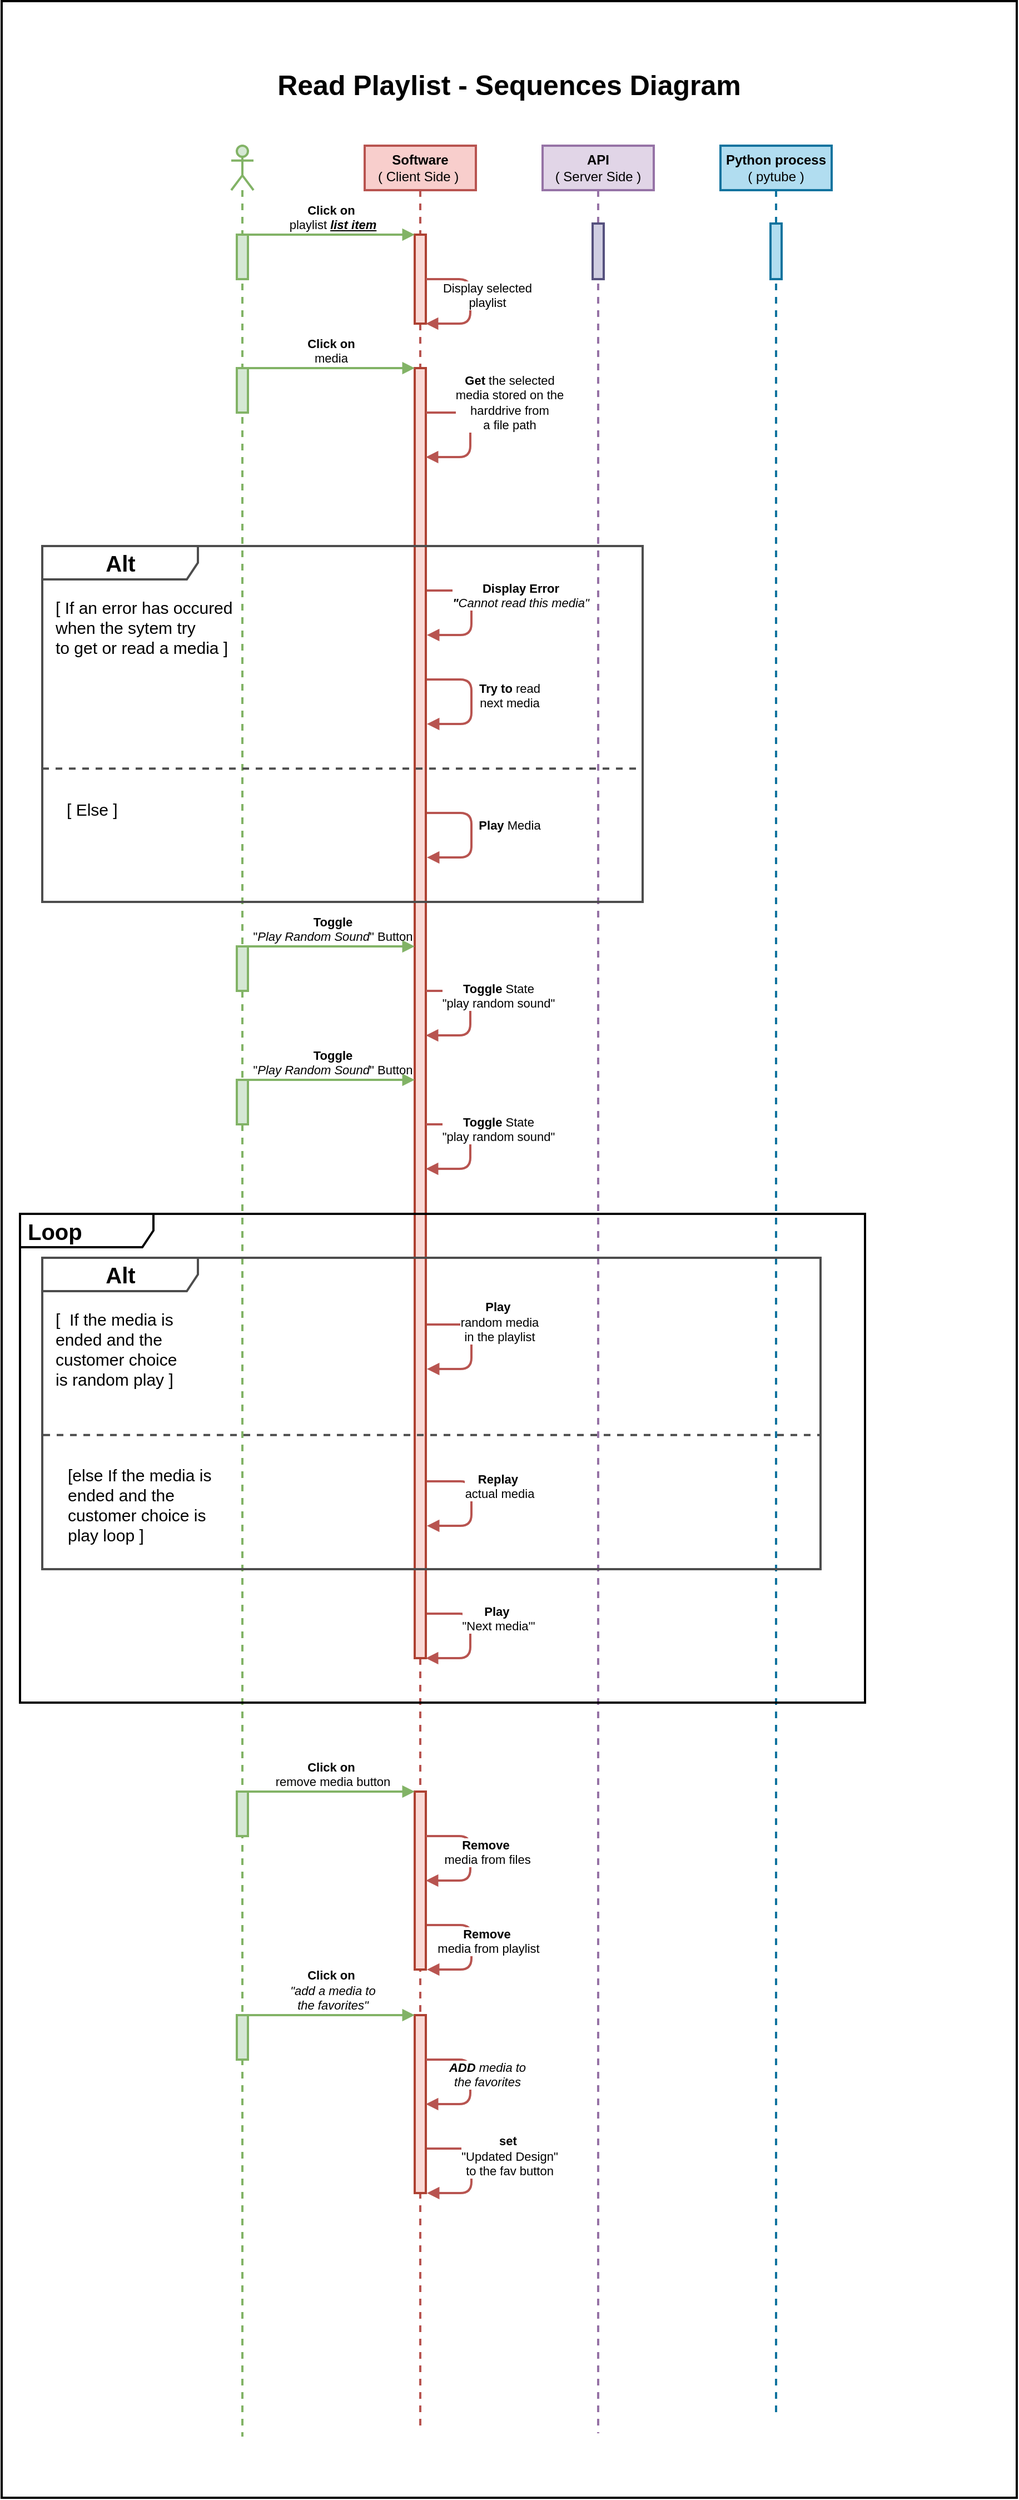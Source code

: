 <mxfile>
    <diagram id="mEegcNPy--BJA5f4KESG" name="Page-1">
        <mxGraphModel dx="3370" dy="3028" grid="0" gridSize="10" guides="1" tooltips="1" connect="1" arrows="1" fold="1" page="1" pageScale="1" pageWidth="850" pageHeight="1100" background="#ffffff" math="0" shadow="0">
            <root>
                <mxCell id="0"/>
                <mxCell id="1" parent="0"/>
                <mxCell id="75" value="" style="rounded=0;whiteSpace=wrap;html=1;fontSize=20;fontColor=#000000;strokeColor=#000000;strokeWidth=2;fillColor=none;" vertex="1" parent="1">
                    <mxGeometry x="-56.5" y="-10" width="913" height="2245" as="geometry"/>
                </mxCell>
                <mxCell id="2" value="" style="shape=umlLifeline;participant=umlActor;perimeter=lifelinePerimeter;whiteSpace=wrap;html=1;container=0;collapsible=0;recursiveResize=0;verticalAlign=top;spacingTop=36;outlineConnect=0;strokeWidth=2;strokeColor=#82b366;fillColor=#d5e8d4;" parent="1" vertex="1">
                    <mxGeometry x="150" y="120" width="20" height="2060" as="geometry"/>
                </mxCell>
                <mxCell id="3" value="&lt;b&gt;Software&lt;/b&gt;&lt;br&gt;( Client Side )&amp;nbsp;" style="shape=umlLifeline;perimeter=lifelinePerimeter;whiteSpace=wrap;html=1;container=1;collapsible=0;recursiveResize=0;outlineConnect=0;strokeColor=#b85450;strokeWidth=2;fillColor=#f8cecc;fontColor=#000000;" parent="1" vertex="1">
                    <mxGeometry x="270" y="120" width="100" height="2052" as="geometry"/>
                </mxCell>
                <mxCell id="4" value="" style="html=1;points=[];perimeter=orthogonalPerimeter;strokeColor=#ae4132;strokeWidth=2;fillColor=#fad9d5;" parent="3" vertex="1">
                    <mxGeometry x="45" y="80" width="10" height="80" as="geometry"/>
                </mxCell>
                <mxCell id="26" value="Display selected&lt;br&gt;playlist" style="html=1;verticalAlign=bottom;endArrow=block;fontColor=#000000;labelBackgroundColor=#FFFFFF;strokeWidth=2;fillColor=#f8cecc;strokeColor=#b85450;" parent="3" edge="1">
                    <mxGeometry x="0.167" y="15" width="80" relative="1" as="geometry">
                        <mxPoint x="55" y="120" as="sourcePoint"/>
                        <mxPoint x="55" y="160" as="targetPoint"/>
                        <Array as="points">
                            <mxPoint x="95" y="120"/>
                            <mxPoint x="95" y="160"/>
                        </Array>
                        <mxPoint as="offset"/>
                    </mxGeometry>
                </mxCell>
                <mxCell id="63" value="&lt;b&gt;Play&amp;nbsp;&lt;/b&gt;&lt;br&gt;&quot;Next media'&quot;" style="html=1;verticalAlign=bottom;endArrow=block;fontColor=#000000;labelBackgroundColor=#FFFFFF;strokeWidth=2;fillColor=#f8cecc;strokeColor=#b85450;" edge="1" parent="3">
                    <mxGeometry y="25" width="80" relative="1" as="geometry">
                        <mxPoint x="55" y="1320" as="sourcePoint"/>
                        <mxPoint x="55" y="1360" as="targetPoint"/>
                        <Array as="points">
                            <mxPoint x="95" y="1320"/>
                            <mxPoint x="95" y="1360"/>
                        </Array>
                        <mxPoint as="offset"/>
                    </mxGeometry>
                </mxCell>
                <mxCell id="69" value="&lt;b&gt;Remove&amp;nbsp;&lt;br&gt;&lt;/b&gt;media from playlist" style="html=1;verticalAlign=bottom;endArrow=block;fontColor=#000000;labelBackgroundColor=#FFFFFF;strokeWidth=2;fillColor=#f8cecc;strokeColor=#b85450;" edge="1" parent="3">
                    <mxGeometry x="0.167" y="15" width="80" relative="1" as="geometry">
                        <mxPoint x="56.0" y="1600" as="sourcePoint"/>
                        <mxPoint x="56.0" y="1640" as="targetPoint"/>
                        <Array as="points">
                            <mxPoint x="96" y="1600"/>
                            <mxPoint x="96" y="1640"/>
                        </Array>
                        <mxPoint as="offset"/>
                    </mxGeometry>
                </mxCell>
                <mxCell id="5" value="&lt;b&gt;API&lt;/b&gt;&lt;br&gt;( Server Side )" style="shape=umlLifeline;perimeter=lifelinePerimeter;whiteSpace=wrap;html=1;container=1;collapsible=0;recursiveResize=0;outlineConnect=0;strokeColor=#9673a6;strokeWidth=2;fillColor=#e1d5e7;fontColor=#000000;" parent="1" vertex="1">
                    <mxGeometry x="430" y="120" width="100" height="2057" as="geometry"/>
                </mxCell>
                <mxCell id="6" value="" style="html=1;points=[];perimeter=orthogonalPerimeter;strokeColor=#56517e;strokeWidth=2;fillColor=#d0cee2;" parent="5" vertex="1">
                    <mxGeometry x="45" y="70" width="10" height="50" as="geometry"/>
                </mxCell>
                <mxCell id="7" value="&lt;b&gt;Python process&lt;/b&gt;&lt;br&gt;( pytube )" style="shape=umlLifeline;perimeter=lifelinePerimeter;whiteSpace=wrap;html=1;container=1;collapsible=0;recursiveResize=0;outlineConnect=0;strokeColor=#10739e;strokeWidth=2;fillColor=#b1ddf0;fontColor=#000000;" parent="1" vertex="1">
                    <mxGeometry x="590" y="120" width="100" height="2044" as="geometry"/>
                </mxCell>
                <mxCell id="8" value="" style="html=1;points=[];perimeter=orthogonalPerimeter;strokeColor=#10739e;strokeWidth=2;fillColor=#b1ddf0;" parent="7" vertex="1">
                    <mxGeometry x="45" y="70" width="10" height="50" as="geometry"/>
                </mxCell>
                <mxCell id="19" value="Read Playlist - Sequences Diagram" style="text;align=center;fontStyle=1;verticalAlign=middle;spacingLeft=3;spacingRight=3;strokeColor=none;rotatable=0;points=[[0,0.5],[1,0.5]];portConstraint=eastwest;fontColor=#000000;fontSize=25;" parent="1" vertex="1">
                    <mxGeometry x="360" y="50" width="80" height="26" as="geometry"/>
                </mxCell>
                <mxCell id="23" value="" style="html=1;points=[];perimeter=orthogonalPerimeter;strokeColor=#82b366;strokeWidth=2;fillColor=#d5e8d4;" parent="1" vertex="1">
                    <mxGeometry x="155" y="200" width="10" height="40" as="geometry"/>
                </mxCell>
                <mxCell id="25" value="&lt;b&gt;Click on&amp;nbsp;&lt;/b&gt;&lt;br&gt;playlist &lt;i&gt;&lt;b&gt;&lt;u&gt;list item&lt;/u&gt;&lt;/b&gt;&lt;/i&gt;" style="html=1;verticalAlign=bottom;endArrow=block;fontColor=#000000;labelBackgroundColor=none;strokeWidth=2;fillColor=#d5e8d4;gradientColor=#97d077;strokeColor=#82b366;" parent="1" edge="1">
                    <mxGeometry width="80" relative="1" as="geometry">
                        <mxPoint x="166" y="200" as="sourcePoint"/>
                        <mxPoint x="315" y="200" as="targetPoint"/>
                    </mxGeometry>
                </mxCell>
                <mxCell id="28" value="" style="html=1;points=[];perimeter=orthogonalPerimeter;strokeColor=#ae4132;strokeWidth=2;fillColor=#fad9d5;" parent="1" vertex="1">
                    <mxGeometry x="315" y="320" width="10" height="1160" as="geometry"/>
                </mxCell>
                <mxCell id="29" value="&lt;b&gt;Get&lt;/b&gt; the selected &lt;br&gt;media stored on the &lt;br&gt;harddrive from &lt;br&gt;a file path" style="html=1;verticalAlign=bottom;endArrow=block;fontColor=#000000;labelBackgroundColor=#FFFFFF;strokeWidth=2;fillColor=#f8cecc;strokeColor=#b85450;" parent="1" edge="1">
                    <mxGeometry y="35" width="80" relative="1" as="geometry">
                        <mxPoint x="325" y="360" as="sourcePoint"/>
                        <mxPoint x="325" y="400" as="targetPoint"/>
                        <Array as="points">
                            <mxPoint x="365" y="360"/>
                            <mxPoint x="365" y="400"/>
                        </Array>
                        <mxPoint as="offset"/>
                    </mxGeometry>
                </mxCell>
                <mxCell id="30" value="" style="html=1;points=[];perimeter=orthogonalPerimeter;strokeColor=#82b366;strokeWidth=2;fillColor=#d5e8d4;" parent="1" vertex="1">
                    <mxGeometry x="155" y="320" width="10" height="40" as="geometry"/>
                </mxCell>
                <mxCell id="31" value="&lt;b&gt;Click on&amp;nbsp;&lt;/b&gt;&lt;br&gt;media&amp;nbsp;" style="html=1;verticalAlign=bottom;endArrow=block;fontColor=#000000;labelBackgroundColor=none;strokeWidth=2;fillColor=#d5e8d4;gradientColor=#97d077;strokeColor=#82b366;" parent="1" edge="1">
                    <mxGeometry width="80" relative="1" as="geometry">
                        <mxPoint x="166" y="320" as="sourcePoint"/>
                        <mxPoint x="315" y="320" as="targetPoint"/>
                    </mxGeometry>
                </mxCell>
                <mxCell id="33" value="&lt;b&gt;&lt;font style=&quot;font-size: 20px&quot;&gt;Alt&lt;/font&gt;&lt;/b&gt;" style="shape=umlFrame;tabWidth=110;tabHeight=30;tabPosition=left;html=1;boundedLbl=1;labelInHeader=1;width=140;height=30;fillColor=none;strokeColor=#4D4D4D;strokeWidth=2;fontColor=#000000;" parent="1" vertex="1">
                    <mxGeometry x="-20" y="480" width="540" height="320" as="geometry"/>
                </mxCell>
                <mxCell id="34" value="[ If an error has occured&#10;when the sytem try &#10;to get or read a media ]" style="text;fontColor=#000000;fontSize=15;" parent="33" vertex="1">
                    <mxGeometry width="100" height="20" relative="1" as="geometry">
                        <mxPoint x="10" y="40" as="offset"/>
                    </mxGeometry>
                </mxCell>
                <mxCell id="35" value="[ Else ]" style="line;strokeWidth=2;dashed=1;labelPosition=center;verticalLabelPosition=bottom;align=left;verticalAlign=top;spacingLeft=20;spacingTop=15;fontColor=#000000;strokeColor=#4D4D4D;labelBackgroundColor=none;fontSize=15;" parent="33" vertex="1">
                    <mxGeometry y="193.667" width="540" height="12.8" as="geometry"/>
                </mxCell>
                <mxCell id="32" value="&lt;b&gt;Display Error&lt;/b&gt;&lt;br&gt;&lt;i&gt;&lt;b&gt;&quot;&lt;/b&gt;Cannot read this media&quot;&lt;/i&gt;" style="html=1;verticalAlign=bottom;endArrow=block;fontColor=#000000;labelBackgroundColor=#FFFFFF;strokeWidth=2;fillColor=#f8cecc;strokeColor=#b85450;" parent="33" edge="1">
                    <mxGeometry y="44" width="80" relative="1" as="geometry">
                        <mxPoint x="346" y="40" as="sourcePoint"/>
                        <mxPoint x="346" y="80" as="targetPoint"/>
                        <Array as="points">
                            <mxPoint x="386" y="40"/>
                            <mxPoint x="386" y="80"/>
                        </Array>
                        <mxPoint as="offset"/>
                    </mxGeometry>
                </mxCell>
                <mxCell id="36" value="&lt;b&gt;Try to &lt;/b&gt;read&lt;br&gt;next media" style="html=1;verticalAlign=bottom;endArrow=block;fontColor=#000000;labelBackgroundColor=#FFFFFF;strokeWidth=2;fillColor=#f8cecc;strokeColor=#b85450;" parent="33" edge="1">
                    <mxGeometry x="0.167" y="34" width="80" relative="1" as="geometry">
                        <mxPoint x="346" y="120" as="sourcePoint"/>
                        <mxPoint x="346" y="160" as="targetPoint"/>
                        <Array as="points">
                            <mxPoint x="386" y="120"/>
                            <mxPoint x="386" y="160"/>
                        </Array>
                        <mxPoint as="offset"/>
                    </mxGeometry>
                </mxCell>
                <mxCell id="37" value="&lt;b&gt;Play &lt;/b&gt;Media" style="html=1;verticalAlign=bottom;endArrow=block;fontColor=#000000;labelBackgroundColor=#FFFFFF;strokeWidth=2;fillColor=#f8cecc;strokeColor=#b85450;" parent="33" edge="1">
                    <mxGeometry y="34" width="80" relative="1" as="geometry">
                        <mxPoint x="346" y="240" as="sourcePoint"/>
                        <mxPoint x="346" y="280" as="targetPoint"/>
                        <Array as="points">
                            <mxPoint x="386" y="240"/>
                            <mxPoint x="386" y="280"/>
                        </Array>
                        <mxPoint as="offset"/>
                    </mxGeometry>
                </mxCell>
                <mxCell id="51" value="&lt;b&gt;Toggle&lt;/b&gt; State&lt;br&gt;&quot;play random sound&quot;" style="html=1;verticalAlign=bottom;endArrow=block;fontColor=#000000;labelBackgroundColor=#FFFFFF;strokeWidth=2;fillColor=#f8cecc;strokeColor=#b85450;" parent="1" edge="1">
                    <mxGeometry y="25" width="80" relative="1" as="geometry">
                        <mxPoint x="325" y="880" as="sourcePoint"/>
                        <mxPoint x="325" y="920" as="targetPoint"/>
                        <Array as="points">
                            <mxPoint x="365" y="880"/>
                            <mxPoint x="365" y="920"/>
                        </Array>
                        <mxPoint as="offset"/>
                    </mxGeometry>
                </mxCell>
                <mxCell id="52" value="" style="html=1;points=[];perimeter=orthogonalPerimeter;strokeColor=#82b366;strokeWidth=2;fillColor=#d5e8d4;" parent="1" vertex="1">
                    <mxGeometry x="155" y="840" width="10" height="40" as="geometry"/>
                </mxCell>
                <mxCell id="53" value="&lt;b&gt;Toggle&lt;br&gt;&lt;/b&gt;&quot;&lt;i&gt;Play Random Sound&lt;/i&gt;&quot; Button" style="html=1;verticalAlign=bottom;endArrow=block;fontColor=#000000;labelBackgroundColor=none;strokeWidth=2;fillColor=#d5e8d4;gradientColor=#97d077;strokeColor=#82b366;" parent="1" edge="1">
                    <mxGeometry width="80" relative="1" as="geometry">
                        <mxPoint x="166" y="840" as="sourcePoint"/>
                        <mxPoint x="315" y="840" as="targetPoint"/>
                    </mxGeometry>
                </mxCell>
                <mxCell id="55" value="&lt;b&gt;Toggle&lt;/b&gt; State&lt;br&gt;&quot;play random sound&quot;" style="html=1;verticalAlign=bottom;endArrow=block;fontColor=#000000;labelBackgroundColor=#FFFFFF;strokeWidth=2;fillColor=#f8cecc;strokeColor=#b85450;" parent="1" edge="1">
                    <mxGeometry y="25" width="80" relative="1" as="geometry">
                        <mxPoint x="325" y="1000" as="sourcePoint"/>
                        <mxPoint x="325" y="1040" as="targetPoint"/>
                        <Array as="points">
                            <mxPoint x="365" y="1000"/>
                            <mxPoint x="365" y="1040"/>
                        </Array>
                        <mxPoint as="offset"/>
                    </mxGeometry>
                </mxCell>
                <mxCell id="56" value="" style="html=1;points=[];perimeter=orthogonalPerimeter;strokeColor=#82b366;strokeWidth=2;fillColor=#d5e8d4;" parent="1" vertex="1">
                    <mxGeometry x="155" y="960" width="10" height="40" as="geometry"/>
                </mxCell>
                <mxCell id="57" value="&lt;b&gt;Toggle&lt;br&gt;&lt;/b&gt;&quot;&lt;i&gt;Play Random Sound&lt;/i&gt;&quot; Button" style="html=1;verticalAlign=bottom;endArrow=block;fontColor=#000000;labelBackgroundColor=none;strokeWidth=2;fillColor=#d5e8d4;gradientColor=#97d077;strokeColor=#82b366;" parent="1" edge="1">
                    <mxGeometry width="80" relative="1" as="geometry">
                        <mxPoint x="166" y="960" as="sourcePoint"/>
                        <mxPoint x="315" y="960" as="targetPoint"/>
                    </mxGeometry>
                </mxCell>
                <mxCell id="64" value="&lt;b&gt;&lt;font style=&quot;font-size: 20px&quot;&gt;Loop&lt;/font&gt;&lt;/b&gt;" style="shape=umlFrame;whiteSpace=wrap;html=1;width=120;height=30;boundedLbl=1;verticalAlign=middle;align=left;spacingLeft=5;fillColor=none;strokeColor=#000000;strokeWidth=2;fontColor=#000000;" vertex="1" parent="1">
                    <mxGeometry x="-40" y="1080.5" width="760" height="439.5" as="geometry"/>
                </mxCell>
                <mxCell id="58" value="&lt;b&gt;&lt;font style=&quot;font-size: 20px&quot;&gt;Alt&lt;/font&gt;&lt;/b&gt;" style="shape=umlFrame;tabWidth=110;tabHeight=30;tabPosition=left;html=1;boundedLbl=1;labelInHeader=1;width=140;height=30;fillColor=none;strokeColor=#4D4D4D;strokeWidth=2;fontColor=#000000;" parent="1" vertex="1">
                    <mxGeometry x="-20" y="1120" width="700" height="280" as="geometry"/>
                </mxCell>
                <mxCell id="59" value="[  If the media is &#10;ended and the &#10;customer choice &#10;is random play ]" style="text;fontColor=#000000;fontSize=15;fontStyle=0" parent="58" vertex="1">
                    <mxGeometry width="100" height="20" relative="1" as="geometry">
                        <mxPoint x="10" y="40" as="offset"/>
                    </mxGeometry>
                </mxCell>
                <mxCell id="60" value="[else If the media is &#10;ended and the &#10;customer choice is &#10;play loop ]" style="line;strokeWidth=2;dashed=1;labelPosition=center;verticalLabelPosition=bottom;align=left;verticalAlign=top;spacingLeft=20;spacingTop=15;fontColor=#000000;strokeColor=#4D4D4D;labelBackgroundColor=none;fontSize=15;" parent="58" vertex="1">
                    <mxGeometry x="1" y="153.8" width="700" height="11.2" as="geometry"/>
                </mxCell>
                <mxCell id="61" value="&lt;b&gt;Play&amp;nbsp;&lt;/b&gt;&lt;br&gt;random media&lt;br&gt;in the playlist" style="html=1;verticalAlign=bottom;endArrow=block;fontColor=#000000;labelBackgroundColor=#FFFFFF;strokeWidth=2;fillColor=#f8cecc;strokeColor=#b85450;" edge="1" parent="58">
                    <mxGeometry y="25" width="80" relative="1" as="geometry">
                        <mxPoint x="346" y="60" as="sourcePoint"/>
                        <mxPoint x="346" y="100" as="targetPoint"/>
                        <Array as="points">
                            <mxPoint x="386" y="60"/>
                            <mxPoint x="386" y="100"/>
                        </Array>
                        <mxPoint as="offset"/>
                    </mxGeometry>
                </mxCell>
                <mxCell id="62" value="&lt;b&gt;Replay&amp;nbsp;&lt;/b&gt;&lt;br&gt;actual media" style="html=1;verticalAlign=bottom;endArrow=block;fontColor=#000000;labelBackgroundColor=#FFFFFF;strokeWidth=2;fillColor=#f8cecc;strokeColor=#b85450;" edge="1" parent="58">
                    <mxGeometry y="25" width="80" relative="1" as="geometry">
                        <mxPoint x="346" y="201" as="sourcePoint"/>
                        <mxPoint x="346" y="241" as="targetPoint"/>
                        <Array as="points">
                            <mxPoint x="386" y="201"/>
                            <mxPoint x="386" y="241"/>
                        </Array>
                        <mxPoint as="offset"/>
                    </mxGeometry>
                </mxCell>
                <mxCell id="65" value="" style="html=1;points=[];perimeter=orthogonalPerimeter;strokeColor=#ae4132;strokeWidth=2;fillColor=#fad9d5;" vertex="1" parent="1">
                    <mxGeometry x="315" y="1600" width="10" height="160" as="geometry"/>
                </mxCell>
                <mxCell id="66" value="&lt;b&gt;Remove&amp;nbsp;&lt;br&gt;&lt;/b&gt;media from files" style="html=1;verticalAlign=bottom;endArrow=block;fontColor=#000000;labelBackgroundColor=#FFFFFF;strokeWidth=2;fillColor=#f8cecc;strokeColor=#b85450;" edge="1" parent="1">
                    <mxGeometry x="0.167" y="15" width="80" relative="1" as="geometry">
                        <mxPoint x="325" y="1640" as="sourcePoint"/>
                        <mxPoint x="325" y="1680" as="targetPoint"/>
                        <Array as="points">
                            <mxPoint x="365" y="1640"/>
                            <mxPoint x="365" y="1680"/>
                        </Array>
                        <mxPoint as="offset"/>
                    </mxGeometry>
                </mxCell>
                <mxCell id="67" value="" style="html=1;points=[];perimeter=orthogonalPerimeter;strokeColor=#82b366;strokeWidth=2;fillColor=#d5e8d4;" vertex="1" parent="1">
                    <mxGeometry x="155" y="1600" width="10" height="40" as="geometry"/>
                </mxCell>
                <mxCell id="68" value="&lt;b&gt;Click on&amp;nbsp;&lt;/b&gt;&lt;br&gt;remove media button" style="html=1;verticalAlign=bottom;endArrow=block;fontColor=#000000;labelBackgroundColor=none;strokeWidth=2;fillColor=#d5e8d4;gradientColor=#97d077;strokeColor=#82b366;" edge="1" parent="1">
                    <mxGeometry width="80" relative="1" as="geometry">
                        <mxPoint x="166" y="1600" as="sourcePoint"/>
                        <mxPoint x="315" y="1600" as="targetPoint"/>
                    </mxGeometry>
                </mxCell>
                <mxCell id="70" value="&lt;b&gt;set&amp;nbsp;&lt;/b&gt;&lt;br&gt;&quot;Updated Design&quot;&lt;br&gt;to the fav button" style="html=1;verticalAlign=bottom;endArrow=block;fontColor=#000000;labelBackgroundColor=#FFFFFF;strokeWidth=2;fillColor=#f8cecc;strokeColor=#b85450;" edge="1" parent="1">
                    <mxGeometry x="0.15" y="34" width="80" relative="1" as="geometry">
                        <mxPoint x="326" y="1921" as="sourcePoint"/>
                        <mxPoint x="326" y="1961" as="targetPoint"/>
                        <Array as="points">
                            <mxPoint x="366" y="1921"/>
                            <mxPoint x="366" y="1961"/>
                        </Array>
                        <mxPoint as="offset"/>
                    </mxGeometry>
                </mxCell>
                <mxCell id="71" value="" style="html=1;points=[];perimeter=orthogonalPerimeter;strokeColor=#ae4132;strokeWidth=2;fillColor=#fad9d5;" vertex="1" parent="1">
                    <mxGeometry x="315" y="1801" width="10" height="160" as="geometry"/>
                </mxCell>
                <mxCell id="72" value="&lt;i style=&quot;background-color: rgb(255 , 255 , 255)&quot;&gt;&lt;b&gt;ADD&lt;/b&gt;&amp;nbsp;media to&lt;br&gt;the favorites&lt;/i&gt;" style="html=1;verticalAlign=bottom;endArrow=block;fontColor=#000000;labelBackgroundColor=#FFFFFF;strokeWidth=2;fillColor=#f8cecc;strokeColor=#b85450;" edge="1" parent="1">
                    <mxGeometry x="0.15" y="15" width="80" relative="1" as="geometry">
                        <mxPoint x="325" y="1841" as="sourcePoint"/>
                        <mxPoint x="325" y="1881" as="targetPoint"/>
                        <Array as="points">
                            <mxPoint x="365" y="1841"/>
                            <mxPoint x="365" y="1881"/>
                        </Array>
                        <mxPoint as="offset"/>
                    </mxGeometry>
                </mxCell>
                <mxCell id="73" value="" style="html=1;points=[];perimeter=orthogonalPerimeter;strokeColor=#82b366;strokeWidth=2;fillColor=#d5e8d4;" vertex="1" parent="1">
                    <mxGeometry x="155" y="1801" width="10" height="40" as="geometry"/>
                </mxCell>
                <mxCell id="74" value="&lt;b&gt;Click on&amp;nbsp;&lt;/b&gt;&lt;br&gt;&lt;i&gt;&quot;add a media to&lt;br&gt;the favorites&quot;&lt;/i&gt;" style="html=1;verticalAlign=bottom;endArrow=block;fontColor=#000000;labelBackgroundColor=none;strokeWidth=2;fillColor=#d5e8d4;gradientColor=#97d077;strokeColor=#82b366;" edge="1" parent="1">
                    <mxGeometry width="80" relative="1" as="geometry">
                        <mxPoint x="166" y="1801" as="sourcePoint"/>
                        <mxPoint x="315" y="1801" as="targetPoint"/>
                    </mxGeometry>
                </mxCell>
            </root>
        </mxGraphModel>
    </diagram>
</mxfile>